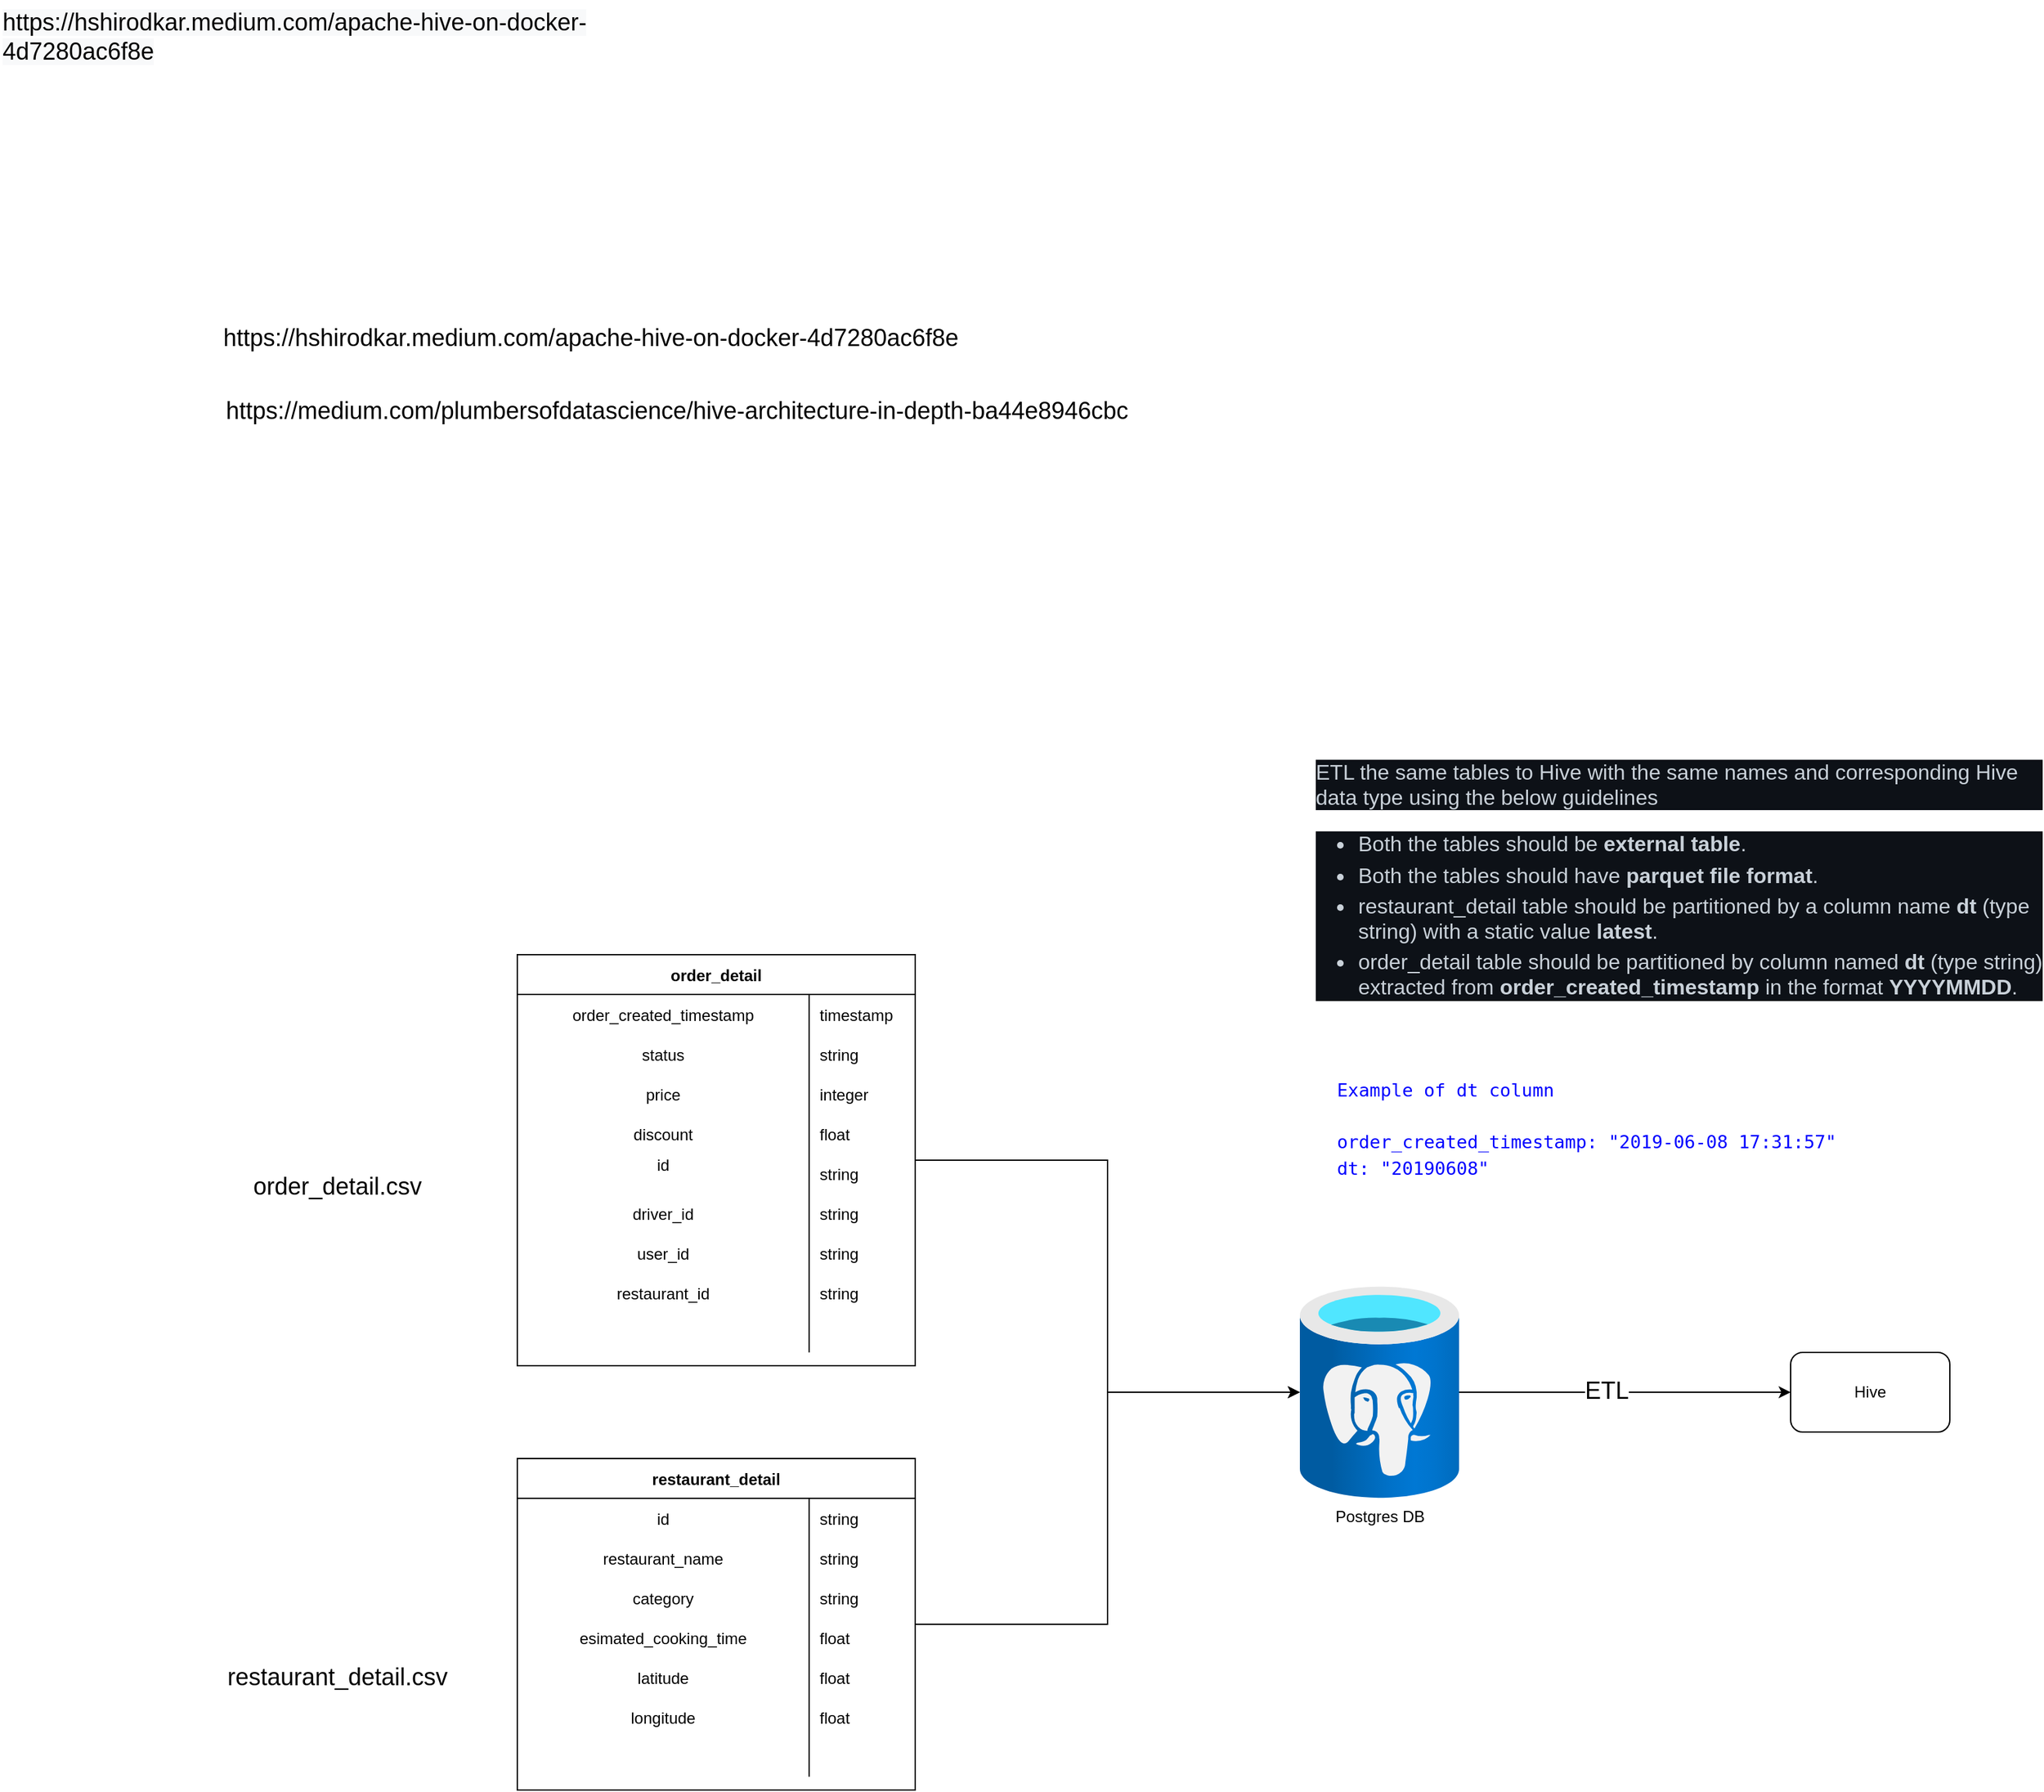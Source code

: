 <mxfile version="14.8.0" type="github">
  <diagram id="6CdzCUz8HcLEYqCQVTEM" name="Page-1">
    <mxGraphModel dx="1360" dy="1971" grid="1" gridSize="10" guides="1" tooltips="1" connect="1" arrows="1" fold="1" page="1" pageScale="1" pageWidth="1654" pageHeight="1169" math="0" shadow="0">
      <root>
        <mxCell id="0" />
        <mxCell id="1" parent="0" />
        <mxCell id="cUqwhZdn4gUKvGzjcZQ_-3" value="&lt;font style=&quot;font-size: 18px&quot;&gt;order_detail.csv&lt;/font&gt;" style="shape=image;html=1;verticalAlign=top;verticalLabelPosition=bottom;labelBackgroundColor=#ffffff;imageAspect=0;aspect=fixed;image=https://cdn3.iconfinder.com/data/icons/file-extension-vol-1/48/csv_file_database_extension_data-128.png" parent="1" vertex="1">
          <mxGeometry x="200" y="220" width="128" height="128" as="geometry" />
        </mxCell>
        <mxCell id="cUqwhZdn4gUKvGzjcZQ_-4" value="&lt;font style=&quot;font-size: 18px&quot;&gt;restaurant_detail.csv&lt;/font&gt;" style="shape=image;html=1;verticalAlign=top;verticalLabelPosition=bottom;labelBackgroundColor=#ffffff;imageAspect=0;aspect=fixed;image=https://cdn3.iconfinder.com/data/icons/file-extension-vol-1/48/csv_file_database_extension_data-128.png" parent="1" vertex="1">
          <mxGeometry x="200" y="590" width="128" height="128" as="geometry" />
        </mxCell>
        <mxCell id="cUqwhZdn4gUKvGzjcZQ_-90" style="edgeStyle=orthogonalEdgeStyle;rounded=0;orthogonalLoop=1;jettySize=auto;html=1;" parent="1" source="cUqwhZdn4gUKvGzjcZQ_-25" target="cUqwhZdn4gUKvGzjcZQ_-89" edge="1">
          <mxGeometry relative="1" as="geometry" />
        </mxCell>
        <mxCell id="cUqwhZdn4gUKvGzjcZQ_-25" value="order_detail" style="shape=table;startSize=30;container=1;collapsible=1;childLayout=tableLayout;fixedRows=1;rowLines=0;fontStyle=1;align=center;resizeLast=1;" parent="1" vertex="1">
          <mxGeometry x="400" y="190" width="300" height="310" as="geometry">
            <mxRectangle x="400" y="190" width="100" height="30" as="alternateBounds" />
          </mxGeometry>
        </mxCell>
        <mxCell id="cUqwhZdn4gUKvGzjcZQ_-26" value="" style="shape=partialRectangle;collapsible=0;dropTarget=0;pointerEvents=0;fillColor=none;top=0;left=0;bottom=0;right=0;points=[[0,0.5],[1,0.5]];portConstraint=eastwest;" parent="cUqwhZdn4gUKvGzjcZQ_-25" vertex="1">
          <mxGeometry y="30" width="300" height="30" as="geometry" />
        </mxCell>
        <mxCell id="cUqwhZdn4gUKvGzjcZQ_-27" value="order_created_timestamp" style="shape=partialRectangle;connectable=0;fillColor=none;top=0;left=0;bottom=0;right=0;fontStyle=0;overflow=hidden;" parent="cUqwhZdn4gUKvGzjcZQ_-26" vertex="1">
          <mxGeometry width="220" height="30" as="geometry" />
        </mxCell>
        <mxCell id="cUqwhZdn4gUKvGzjcZQ_-28" value="timestamp" style="shape=partialRectangle;connectable=0;fillColor=none;top=0;left=0;bottom=0;right=0;align=left;spacingLeft=6;fontStyle=0;overflow=hidden;" parent="cUqwhZdn4gUKvGzjcZQ_-26" vertex="1">
          <mxGeometry x="220" width="80" height="30" as="geometry" />
        </mxCell>
        <mxCell id="cUqwhZdn4gUKvGzjcZQ_-32" value="" style="shape=partialRectangle;collapsible=0;dropTarget=0;pointerEvents=0;fillColor=none;top=0;left=0;bottom=0;right=0;points=[[0,0.5],[1,0.5]];portConstraint=eastwest;" parent="cUqwhZdn4gUKvGzjcZQ_-25" vertex="1">
          <mxGeometry y="60" width="300" height="30" as="geometry" />
        </mxCell>
        <mxCell id="cUqwhZdn4gUKvGzjcZQ_-33" value="status" style="shape=partialRectangle;connectable=0;fillColor=none;top=0;left=0;bottom=0;right=0;editable=1;overflow=hidden;" parent="cUqwhZdn4gUKvGzjcZQ_-32" vertex="1">
          <mxGeometry width="220" height="30" as="geometry" />
        </mxCell>
        <mxCell id="cUqwhZdn4gUKvGzjcZQ_-34" value="string" style="shape=partialRectangle;connectable=0;fillColor=none;top=0;left=0;bottom=0;right=0;align=left;spacingLeft=6;overflow=hidden;" parent="cUqwhZdn4gUKvGzjcZQ_-32" vertex="1">
          <mxGeometry x="220" width="80" height="30" as="geometry" />
        </mxCell>
        <mxCell id="cUqwhZdn4gUKvGzjcZQ_-35" value="" style="shape=partialRectangle;collapsible=0;dropTarget=0;pointerEvents=0;fillColor=none;top=0;left=0;bottom=0;right=0;points=[[0,0.5],[1,0.5]];portConstraint=eastwest;" parent="cUqwhZdn4gUKvGzjcZQ_-25" vertex="1">
          <mxGeometry y="90" width="300" height="30" as="geometry" />
        </mxCell>
        <mxCell id="cUqwhZdn4gUKvGzjcZQ_-36" value="price" style="shape=partialRectangle;connectable=0;fillColor=none;top=0;left=0;bottom=0;right=0;editable=1;overflow=hidden;" parent="cUqwhZdn4gUKvGzjcZQ_-35" vertex="1">
          <mxGeometry width="220" height="30" as="geometry" />
        </mxCell>
        <mxCell id="cUqwhZdn4gUKvGzjcZQ_-37" value="integer" style="shape=partialRectangle;connectable=0;fillColor=none;top=0;left=0;bottom=0;right=0;align=left;spacingLeft=6;overflow=hidden;" parent="cUqwhZdn4gUKvGzjcZQ_-35" vertex="1">
          <mxGeometry x="220" width="80" height="30" as="geometry" />
        </mxCell>
        <mxCell id="cUqwhZdn4gUKvGzjcZQ_-40" value="" style="shape=partialRectangle;collapsible=0;dropTarget=0;pointerEvents=0;fillColor=none;top=0;left=0;bottom=0;right=0;points=[[0,0.5],[1,0.5]];portConstraint=eastwest;" parent="cUqwhZdn4gUKvGzjcZQ_-25" vertex="1">
          <mxGeometry y="120" width="300" height="30" as="geometry" />
        </mxCell>
        <mxCell id="cUqwhZdn4gUKvGzjcZQ_-41" value="discount" style="shape=partialRectangle;connectable=0;fillColor=none;top=0;left=0;bottom=0;right=0;editable=1;overflow=hidden;" parent="cUqwhZdn4gUKvGzjcZQ_-40" vertex="1">
          <mxGeometry width="220" height="30" as="geometry" />
        </mxCell>
        <mxCell id="cUqwhZdn4gUKvGzjcZQ_-42" value="float" style="shape=partialRectangle;connectable=0;fillColor=none;top=0;left=0;bottom=0;right=0;align=left;spacingLeft=6;overflow=hidden;" parent="cUqwhZdn4gUKvGzjcZQ_-40" vertex="1">
          <mxGeometry x="220" width="80" height="30" as="geometry" />
        </mxCell>
        <mxCell id="cUqwhZdn4gUKvGzjcZQ_-46" value="" style="shape=partialRectangle;collapsible=0;dropTarget=0;pointerEvents=0;fillColor=none;top=0;left=0;bottom=0;right=0;points=[[0,0.5],[1,0.5]];portConstraint=eastwest;" parent="cUqwhZdn4gUKvGzjcZQ_-25" vertex="1">
          <mxGeometry y="150" width="300" height="30" as="geometry" />
        </mxCell>
        <mxCell id="cUqwhZdn4gUKvGzjcZQ_-47" value="id&#xa;&#xa;" style="shape=partialRectangle;connectable=0;fillColor=none;top=0;left=0;bottom=0;right=0;editable=1;overflow=hidden;" parent="cUqwhZdn4gUKvGzjcZQ_-46" vertex="1">
          <mxGeometry width="220" height="30" as="geometry" />
        </mxCell>
        <mxCell id="cUqwhZdn4gUKvGzjcZQ_-48" value="string" style="shape=partialRectangle;connectable=0;fillColor=none;top=0;left=0;bottom=0;right=0;align=left;spacingLeft=6;overflow=hidden;" parent="cUqwhZdn4gUKvGzjcZQ_-46" vertex="1">
          <mxGeometry x="220" width="80" height="30" as="geometry" />
        </mxCell>
        <mxCell id="cUqwhZdn4gUKvGzjcZQ_-49" value="" style="shape=partialRectangle;collapsible=0;dropTarget=0;pointerEvents=0;fillColor=none;top=0;left=0;bottom=0;right=0;points=[[0,0.5],[1,0.5]];portConstraint=eastwest;" parent="cUqwhZdn4gUKvGzjcZQ_-25" vertex="1">
          <mxGeometry y="180" width="300" height="30" as="geometry" />
        </mxCell>
        <mxCell id="cUqwhZdn4gUKvGzjcZQ_-50" value="driver_id" style="shape=partialRectangle;connectable=0;fillColor=none;top=0;left=0;bottom=0;right=0;editable=1;overflow=hidden;" parent="cUqwhZdn4gUKvGzjcZQ_-49" vertex="1">
          <mxGeometry width="220" height="30" as="geometry" />
        </mxCell>
        <mxCell id="cUqwhZdn4gUKvGzjcZQ_-51" value="string" style="shape=partialRectangle;connectable=0;fillColor=none;top=0;left=0;bottom=0;right=0;align=left;spacingLeft=6;overflow=hidden;" parent="cUqwhZdn4gUKvGzjcZQ_-49" vertex="1">
          <mxGeometry x="220" width="80" height="30" as="geometry" />
        </mxCell>
        <mxCell id="cUqwhZdn4gUKvGzjcZQ_-52" value="" style="shape=partialRectangle;collapsible=0;dropTarget=0;pointerEvents=0;fillColor=none;top=0;left=0;bottom=0;right=0;points=[[0,0.5],[1,0.5]];portConstraint=eastwest;" parent="cUqwhZdn4gUKvGzjcZQ_-25" vertex="1">
          <mxGeometry y="210" width="300" height="30" as="geometry" />
        </mxCell>
        <mxCell id="cUqwhZdn4gUKvGzjcZQ_-53" value="user_id" style="shape=partialRectangle;connectable=0;fillColor=none;top=0;left=0;bottom=0;right=0;editable=1;overflow=hidden;" parent="cUqwhZdn4gUKvGzjcZQ_-52" vertex="1">
          <mxGeometry width="220" height="30" as="geometry" />
        </mxCell>
        <mxCell id="cUqwhZdn4gUKvGzjcZQ_-54" value="string" style="shape=partialRectangle;connectable=0;fillColor=none;top=0;left=0;bottom=0;right=0;align=left;spacingLeft=6;overflow=hidden;" parent="cUqwhZdn4gUKvGzjcZQ_-52" vertex="1">
          <mxGeometry x="220" width="80" height="30" as="geometry" />
        </mxCell>
        <mxCell id="cUqwhZdn4gUKvGzjcZQ_-55" value="" style="shape=partialRectangle;collapsible=0;dropTarget=0;pointerEvents=0;fillColor=none;top=0;left=0;bottom=0;right=0;points=[[0,0.5],[1,0.5]];portConstraint=eastwest;" parent="cUqwhZdn4gUKvGzjcZQ_-25" vertex="1">
          <mxGeometry y="240" width="300" height="30" as="geometry" />
        </mxCell>
        <mxCell id="cUqwhZdn4gUKvGzjcZQ_-56" value="restaurant_id" style="shape=partialRectangle;connectable=0;fillColor=none;top=0;left=0;bottom=0;right=0;editable=1;overflow=hidden;" parent="cUqwhZdn4gUKvGzjcZQ_-55" vertex="1">
          <mxGeometry width="220" height="30" as="geometry" />
        </mxCell>
        <mxCell id="cUqwhZdn4gUKvGzjcZQ_-57" value="string" style="shape=partialRectangle;connectable=0;fillColor=none;top=0;left=0;bottom=0;right=0;align=left;spacingLeft=6;overflow=hidden;" parent="cUqwhZdn4gUKvGzjcZQ_-55" vertex="1">
          <mxGeometry x="220" width="80" height="30" as="geometry" />
        </mxCell>
        <mxCell id="cUqwhZdn4gUKvGzjcZQ_-58" value="" style="shape=partialRectangle;collapsible=0;dropTarget=0;pointerEvents=0;fillColor=none;top=0;left=0;bottom=0;right=0;points=[[0,0.5],[1,0.5]];portConstraint=eastwest;" parent="cUqwhZdn4gUKvGzjcZQ_-25" vertex="1">
          <mxGeometry y="270" width="300" height="30" as="geometry" />
        </mxCell>
        <mxCell id="cUqwhZdn4gUKvGzjcZQ_-59" value="" style="shape=partialRectangle;connectable=0;fillColor=none;top=0;left=0;bottom=0;right=0;editable=1;overflow=hidden;" parent="cUqwhZdn4gUKvGzjcZQ_-58" vertex="1">
          <mxGeometry width="220" height="30" as="geometry" />
        </mxCell>
        <mxCell id="cUqwhZdn4gUKvGzjcZQ_-60" value="" style="shape=partialRectangle;connectable=0;fillColor=none;top=0;left=0;bottom=0;right=0;align=left;spacingLeft=6;overflow=hidden;" parent="cUqwhZdn4gUKvGzjcZQ_-58" vertex="1">
          <mxGeometry x="220" width="80" height="30" as="geometry" />
        </mxCell>
        <mxCell id="cUqwhZdn4gUKvGzjcZQ_-38" value="" style="shape=partialRectangle;connectable=0;fillColor=none;top=0;left=0;bottom=0;right=0;editable=1;overflow=hidden;" parent="1" vertex="1">
          <mxGeometry x="400" y="210" width="220" height="30" as="geometry" />
        </mxCell>
        <mxCell id="cUqwhZdn4gUKvGzjcZQ_-92" style="edgeStyle=orthogonalEdgeStyle;rounded=0;orthogonalLoop=1;jettySize=auto;html=1;" parent="1" source="cUqwhZdn4gUKvGzjcZQ_-61" target="cUqwhZdn4gUKvGzjcZQ_-89" edge="1">
          <mxGeometry relative="1" as="geometry" />
        </mxCell>
        <mxCell id="cUqwhZdn4gUKvGzjcZQ_-61" value="restaurant_detail" style="shape=table;startSize=30;container=1;collapsible=1;childLayout=tableLayout;fixedRows=1;rowLines=0;fontStyle=1;align=center;resizeLast=1;" parent="1" vertex="1">
          <mxGeometry x="400" y="570" width="300" height="250" as="geometry">
            <mxRectangle x="400" y="570" width="100" height="30" as="alternateBounds" />
          </mxGeometry>
        </mxCell>
        <mxCell id="cUqwhZdn4gUKvGzjcZQ_-62" value="" style="shape=partialRectangle;collapsible=0;dropTarget=0;pointerEvents=0;fillColor=none;top=0;left=0;bottom=0;right=0;points=[[0,0.5],[1,0.5]];portConstraint=eastwest;" parent="cUqwhZdn4gUKvGzjcZQ_-61" vertex="1">
          <mxGeometry y="30" width="300" height="30" as="geometry" />
        </mxCell>
        <mxCell id="cUqwhZdn4gUKvGzjcZQ_-63" value="id" style="shape=partialRectangle;connectable=0;fillColor=none;top=0;left=0;bottom=0;right=0;fontStyle=0;overflow=hidden;" parent="cUqwhZdn4gUKvGzjcZQ_-62" vertex="1">
          <mxGeometry width="220" height="30" as="geometry" />
        </mxCell>
        <mxCell id="cUqwhZdn4gUKvGzjcZQ_-64" value="string" style="shape=partialRectangle;connectable=0;fillColor=none;top=0;left=0;bottom=0;right=0;align=left;spacingLeft=6;fontStyle=0;overflow=hidden;" parent="cUqwhZdn4gUKvGzjcZQ_-62" vertex="1">
          <mxGeometry x="220" width="80" height="30" as="geometry" />
        </mxCell>
        <mxCell id="cUqwhZdn4gUKvGzjcZQ_-65" value="" style="shape=partialRectangle;collapsible=0;dropTarget=0;pointerEvents=0;fillColor=none;top=0;left=0;bottom=0;right=0;points=[[0,0.5],[1,0.5]];portConstraint=eastwest;" parent="cUqwhZdn4gUKvGzjcZQ_-61" vertex="1">
          <mxGeometry y="60" width="300" height="30" as="geometry" />
        </mxCell>
        <mxCell id="cUqwhZdn4gUKvGzjcZQ_-66" value="restaurant_name" style="shape=partialRectangle;connectable=0;fillColor=none;top=0;left=0;bottom=0;right=0;editable=1;overflow=hidden;" parent="cUqwhZdn4gUKvGzjcZQ_-65" vertex="1">
          <mxGeometry width="220" height="30" as="geometry" />
        </mxCell>
        <mxCell id="cUqwhZdn4gUKvGzjcZQ_-67" value="string" style="shape=partialRectangle;connectable=0;fillColor=none;top=0;left=0;bottom=0;right=0;align=left;spacingLeft=6;overflow=hidden;" parent="cUqwhZdn4gUKvGzjcZQ_-65" vertex="1">
          <mxGeometry x="220" width="80" height="30" as="geometry" />
        </mxCell>
        <mxCell id="cUqwhZdn4gUKvGzjcZQ_-68" value="" style="shape=partialRectangle;collapsible=0;dropTarget=0;pointerEvents=0;fillColor=none;top=0;left=0;bottom=0;right=0;points=[[0,0.5],[1,0.5]];portConstraint=eastwest;" parent="cUqwhZdn4gUKvGzjcZQ_-61" vertex="1">
          <mxGeometry y="90" width="300" height="30" as="geometry" />
        </mxCell>
        <mxCell id="cUqwhZdn4gUKvGzjcZQ_-69" value="category" style="shape=partialRectangle;connectable=0;fillColor=none;top=0;left=0;bottom=0;right=0;editable=1;overflow=hidden;" parent="cUqwhZdn4gUKvGzjcZQ_-68" vertex="1">
          <mxGeometry width="220" height="30" as="geometry" />
        </mxCell>
        <mxCell id="cUqwhZdn4gUKvGzjcZQ_-70" value="string" style="shape=partialRectangle;connectable=0;fillColor=none;top=0;left=0;bottom=0;right=0;align=left;spacingLeft=6;overflow=hidden;" parent="cUqwhZdn4gUKvGzjcZQ_-68" vertex="1">
          <mxGeometry x="220" width="80" height="30" as="geometry" />
        </mxCell>
        <mxCell id="cUqwhZdn4gUKvGzjcZQ_-71" value="" style="shape=partialRectangle;collapsible=0;dropTarget=0;pointerEvents=0;fillColor=none;top=0;left=0;bottom=0;right=0;points=[[0,0.5],[1,0.5]];portConstraint=eastwest;" parent="cUqwhZdn4gUKvGzjcZQ_-61" vertex="1">
          <mxGeometry y="120" width="300" height="30" as="geometry" />
        </mxCell>
        <mxCell id="cUqwhZdn4gUKvGzjcZQ_-72" value="esimated_cooking_time" style="shape=partialRectangle;connectable=0;fillColor=none;top=0;left=0;bottom=0;right=0;editable=1;overflow=hidden;" parent="cUqwhZdn4gUKvGzjcZQ_-71" vertex="1">
          <mxGeometry width="220" height="30" as="geometry" />
        </mxCell>
        <mxCell id="cUqwhZdn4gUKvGzjcZQ_-73" value="float" style="shape=partialRectangle;connectable=0;fillColor=none;top=0;left=0;bottom=0;right=0;align=left;spacingLeft=6;overflow=hidden;" parent="cUqwhZdn4gUKvGzjcZQ_-71" vertex="1">
          <mxGeometry x="220" width="80" height="30" as="geometry" />
        </mxCell>
        <mxCell id="cUqwhZdn4gUKvGzjcZQ_-74" value="" style="shape=partialRectangle;collapsible=0;dropTarget=0;pointerEvents=0;fillColor=none;top=0;left=0;bottom=0;right=0;points=[[0,0.5],[1,0.5]];portConstraint=eastwest;" parent="cUqwhZdn4gUKvGzjcZQ_-61" vertex="1">
          <mxGeometry y="150" width="300" height="30" as="geometry" />
        </mxCell>
        <mxCell id="cUqwhZdn4gUKvGzjcZQ_-75" value="latitude" style="shape=partialRectangle;connectable=0;fillColor=none;top=0;left=0;bottom=0;right=0;editable=1;overflow=hidden;" parent="cUqwhZdn4gUKvGzjcZQ_-74" vertex="1">
          <mxGeometry width="220" height="30" as="geometry" />
        </mxCell>
        <mxCell id="cUqwhZdn4gUKvGzjcZQ_-76" value="float" style="shape=partialRectangle;connectable=0;fillColor=none;top=0;left=0;bottom=0;right=0;align=left;spacingLeft=6;overflow=hidden;" parent="cUqwhZdn4gUKvGzjcZQ_-74" vertex="1">
          <mxGeometry x="220" width="80" height="30" as="geometry" />
        </mxCell>
        <mxCell id="cUqwhZdn4gUKvGzjcZQ_-77" value="" style="shape=partialRectangle;collapsible=0;dropTarget=0;pointerEvents=0;fillColor=none;top=0;left=0;bottom=0;right=0;points=[[0,0.5],[1,0.5]];portConstraint=eastwest;" parent="cUqwhZdn4gUKvGzjcZQ_-61" vertex="1">
          <mxGeometry y="180" width="300" height="30" as="geometry" />
        </mxCell>
        <mxCell id="cUqwhZdn4gUKvGzjcZQ_-78" value="longitude" style="shape=partialRectangle;connectable=0;fillColor=none;top=0;left=0;bottom=0;right=0;editable=1;overflow=hidden;" parent="cUqwhZdn4gUKvGzjcZQ_-77" vertex="1">
          <mxGeometry width="220" height="30" as="geometry" />
        </mxCell>
        <mxCell id="cUqwhZdn4gUKvGzjcZQ_-79" value="float" style="shape=partialRectangle;connectable=0;fillColor=none;top=0;left=0;bottom=0;right=0;align=left;spacingLeft=6;overflow=hidden;" parent="cUqwhZdn4gUKvGzjcZQ_-77" vertex="1">
          <mxGeometry x="220" width="80" height="30" as="geometry" />
        </mxCell>
        <mxCell id="cUqwhZdn4gUKvGzjcZQ_-80" value="" style="shape=partialRectangle;collapsible=0;dropTarget=0;pointerEvents=0;fillColor=none;top=0;left=0;bottom=0;right=0;points=[[0,0.5],[1,0.5]];portConstraint=eastwest;" parent="cUqwhZdn4gUKvGzjcZQ_-61" vertex="1">
          <mxGeometry y="210" width="300" height="30" as="geometry" />
        </mxCell>
        <mxCell id="cUqwhZdn4gUKvGzjcZQ_-81" value="" style="shape=partialRectangle;connectable=0;fillColor=none;top=0;left=0;bottom=0;right=0;editable=1;overflow=hidden;" parent="cUqwhZdn4gUKvGzjcZQ_-80" vertex="1">
          <mxGeometry width="220" height="30" as="geometry" />
        </mxCell>
        <mxCell id="cUqwhZdn4gUKvGzjcZQ_-82" value="" style="shape=partialRectangle;connectable=0;fillColor=none;top=0;left=0;bottom=0;right=0;align=left;spacingLeft=6;overflow=hidden;" parent="cUqwhZdn4gUKvGzjcZQ_-80" vertex="1">
          <mxGeometry x="220" width="80" height="30" as="geometry" />
        </mxCell>
        <mxCell id="cUqwhZdn4gUKvGzjcZQ_-93" style="edgeStyle=orthogonalEdgeStyle;rounded=0;orthogonalLoop=1;jettySize=auto;html=1;" parent="1" source="cUqwhZdn4gUKvGzjcZQ_-89" target="cUqwhZdn4gUKvGzjcZQ_-94" edge="1">
          <mxGeometry relative="1" as="geometry">
            <mxPoint x="1460" y="520.0" as="targetPoint" />
          </mxGeometry>
        </mxCell>
        <mxCell id="cUqwhZdn4gUKvGzjcZQ_-95" value="ETL" style="edgeLabel;html=1;align=center;verticalAlign=middle;resizable=0;points=[];fontSize=18;" parent="cUqwhZdn4gUKvGzjcZQ_-93" vertex="1" connectable="0">
          <mxGeometry x="-0.115" y="1" relative="1" as="geometry">
            <mxPoint as="offset" />
          </mxGeometry>
        </mxCell>
        <mxCell id="cUqwhZdn4gUKvGzjcZQ_-89" value="Postgres DB" style="aspect=fixed;html=1;points=[];align=center;image;fontSize=12;image=img/lib/azure2/databases/Azure_Database_PostgreSQL_Server.svg;" parent="1" vertex="1">
          <mxGeometry x="990" y="440" width="120" height="160" as="geometry" />
        </mxCell>
        <mxCell id="cUqwhZdn4gUKvGzjcZQ_-94" value="Hive" style="rounded=1;whiteSpace=wrap;html=1;" parent="1" vertex="1">
          <mxGeometry x="1360" y="490" width="120" height="60" as="geometry" />
        </mxCell>
        <mxCell id="cUqwhZdn4gUKvGzjcZQ_-99" value="&lt;p style=&quot;box-sizing: border-box; margin-top: 16px; margin-bottom: 16px; color: rgb(201, 209, 217); font-size: 16px; font-style: normal; font-weight: 400; letter-spacing: normal; text-align: left; text-indent: 0px; text-transform: none; word-spacing: 0px; background-color: rgb(13, 17, 23);&quot;&gt;ETL the same tables to Hive with the same names and corresponding Hive data type using the below guidelines&lt;/p&gt;&lt;ul style=&quot;box-sizing: border-box; padding-left: 2em; margin-top: 0px; margin-bottom: 0px; color: rgb(201, 209, 217); font-size: 16px; font-style: normal; font-weight: 400; letter-spacing: normal; text-align: left; text-indent: 0px; text-transform: none; word-spacing: 0px; background-color: rgb(13, 17, 23);&quot;&gt;&lt;li style=&quot;box-sizing: border-box&quot;&gt;Both the tables should be&lt;span&gt;&amp;nbsp;&lt;/span&gt;&lt;strong style=&quot;box-sizing: border-box ; font-weight: 600&quot;&gt;external table&lt;/strong&gt;.&lt;/li&gt;&lt;li style=&quot;box-sizing: border-box ; margin-top: 0.25em&quot;&gt;Both the tables should have&lt;span&gt;&amp;nbsp;&lt;/span&gt;&lt;strong style=&quot;box-sizing: border-box ; font-weight: 600&quot;&gt;parquet file format&lt;/strong&gt;.&lt;/li&gt;&lt;li style=&quot;box-sizing: border-box ; margin-top: 0.25em&quot;&gt;restaurant_detail table should be partitioned by a column name&lt;span&gt;&amp;nbsp;&lt;/span&gt;&lt;strong style=&quot;box-sizing: border-box ; font-weight: 600&quot;&gt;dt&lt;/strong&gt;&lt;span&gt;&amp;nbsp;&lt;/span&gt;(type string) with a static value&lt;span&gt;&amp;nbsp;&lt;/span&gt;&lt;strong style=&quot;box-sizing: border-box ; font-weight: 600&quot;&gt;latest&lt;/strong&gt;.&lt;/li&gt;&lt;li style=&quot;box-sizing: border-box ; margin-top: 0.25em&quot;&gt;order_detail table should be partitioned by column named&lt;span&gt;&amp;nbsp;&lt;/span&gt;&lt;strong style=&quot;box-sizing: border-box ; font-weight: 600&quot;&gt;dt&lt;/strong&gt;&lt;span&gt;&amp;nbsp;&lt;/span&gt;(type string) extracted from&lt;span&gt;&amp;nbsp;&lt;/span&gt;&lt;strong style=&quot;box-sizing: border-box ; font-weight: 600&quot;&gt;order_created_timestamp&lt;/strong&gt;&lt;span&gt;&amp;nbsp;&lt;/span&gt;in the format&lt;span&gt;&amp;nbsp;&lt;/span&gt;&lt;strong style=&quot;box-sizing: border-box ; font-weight: 600&quot;&gt;YYYYMMDD&lt;/strong&gt;.&lt;/li&gt;&lt;/ul&gt;" style="text;whiteSpace=wrap;html=1;fontSize=18;" parent="1" vertex="1">
          <mxGeometry x="1000" y="20" width="550" height="260" as="geometry" />
        </mxCell>
        <mxCell id="cUqwhZdn4gUKvGzjcZQ_-101" value="&lt;pre style=&quot;box-sizing: border-box ; font-size: 13.6px ; margin-top: 0px ; margin-bottom: 0px ; overflow-wrap: normal ; padding: 16px ; overflow: auto ; line-height: 1.45 ; border-radius: 6px ; word-break: normal ; font-style: normal ; font-weight: 400 ; letter-spacing: normal ; text-indent: 0px ; text-transform: none ; word-spacing: 0px&quot;&gt;&lt;font color=&quot;#0000ff&quot;&gt;&lt;span class=&quot;pl-v&quot; style=&quot;box-sizing: border-box&quot;&gt;Example&lt;/span&gt; &lt;span class=&quot;pl-s1&quot; style=&quot;box-sizing: border-box&quot;&gt;of&lt;/span&gt; &lt;span class=&quot;pl-s1&quot; style=&quot;box-sizing: border-box&quot;&gt;dt&lt;/span&gt; &lt;span class=&quot;pl-s1&quot; style=&quot;box-sizing: border-box&quot;&gt;column&lt;/span&gt;&lt;br&gt;&lt;br&gt;&lt;span class=&quot;pl-s1&quot; style=&quot;box-sizing: border-box&quot;&gt;order_created_timestamp&lt;/span&gt;: &lt;span class=&quot;pl-s&quot; style=&quot;box-sizing: border-box&quot;&gt;&quot;2019-06-08 17:31:57&quot;&lt;/span&gt;&lt;br&gt;&lt;span class=&quot;pl-s1&quot; style=&quot;box-sizing: border-box&quot;&gt;dt&lt;/span&gt;: &lt;span class=&quot;pl-s&quot; style=&quot;box-sizing: border-box&quot;&gt;&quot;20190608&quot;&lt;/span&gt;&lt;/font&gt;&lt;/pre&gt;" style="text;whiteSpace=wrap;html=1;fontSize=18;" parent="1" vertex="1">
          <mxGeometry x="1000" y="260" width="400" height="120" as="geometry" />
        </mxCell>
        <mxCell id="cUqwhZdn4gUKvGzjcZQ_-102" value="https://medium.com/plumbersofdatascience/hive-architecture-in-depth-ba44e8946cbc" style="text;html=1;align=center;verticalAlign=middle;resizable=0;points=[];autosize=1;strokeColor=none;fontSize=18;" parent="1" vertex="1">
          <mxGeometry x="170" y="-235" width="700" height="30" as="geometry" />
        </mxCell>
        <mxCell id="cUqwhZdn4gUKvGzjcZQ_-103" value="https://hshirodkar.medium.com/apache-hive-on-docker-4d7280ac6f8e" style="text;html=1;align=center;verticalAlign=middle;resizable=0;points=[];autosize=1;strokeColor=none;fontSize=18;" parent="1" vertex="1">
          <mxGeometry x="170" y="-290" width="570" height="30" as="geometry" />
        </mxCell>
        <mxCell id="Xjd__0lMG31UaCI8izmG-1" value="&lt;span style=&quot;color: rgb(0, 0, 0); font-family: helvetica; font-size: 18px; font-style: normal; font-weight: 400; letter-spacing: normal; text-align: center; text-indent: 0px; text-transform: none; word-spacing: 0px; background-color: rgb(248, 249, 250); display: inline; float: none;&quot;&gt;https://hshirodkar.medium.com/apache-hive-on-docker-4d7280ac6f8e&lt;/span&gt;" style="text;whiteSpace=wrap;html=1;" vertex="1" parent="1">
          <mxGeometry x="10" y="-530" width="550" height="50" as="geometry" />
        </mxCell>
      </root>
    </mxGraphModel>
  </diagram>
</mxfile>
